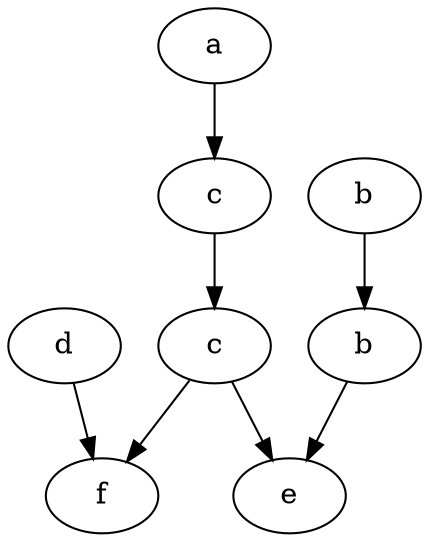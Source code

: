 digraph G {
	6 -> 7
	5 -> 6
	3 -> 4
	3 -> 7
	2 -> 4
	1 -> 3
	0 -> 1

	0 [label="a"]
	1 [label="c"]
	2 [label="d"]
	3 [label="c"]
	4 [label="f"]
	5 [label="b"]
	6 [label="b"]
	7 [label="e"]
}